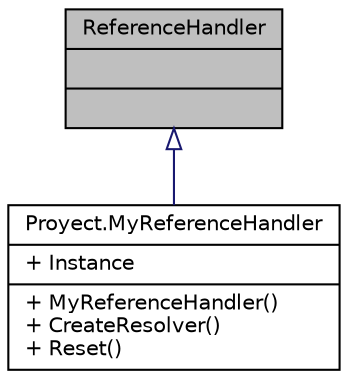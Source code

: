 digraph "ReferenceHandler"
{
 // INTERACTIVE_SVG=YES
 // LATEX_PDF_SIZE
  edge [fontname="Helvetica",fontsize="10",labelfontname="Helvetica",labelfontsize="10"];
  node [fontname="Helvetica",fontsize="10",shape=record];
  Node1 [label="{ReferenceHandler\n||}",height=0.2,width=0.4,color="black", fillcolor="grey75", style="filled", fontcolor="black",tooltip=" "];
  Node1 -> Node2 [dir="back",color="midnightblue",fontsize="10",style="solid",arrowtail="onormal",fontname="Helvetica"];
  Node2 [label="{Proyect.MyReferenceHandler\n|+ Instance\l|+ MyReferenceHandler()\l+ CreateResolver()\l+ Reset()\l}",height=0.2,width=0.4,color="black", fillcolor="white", style="filled",URL="$classProyect_1_1MyReferenceHandler.html",tooltip="Handler utilizado para la seralizacion."];
}
